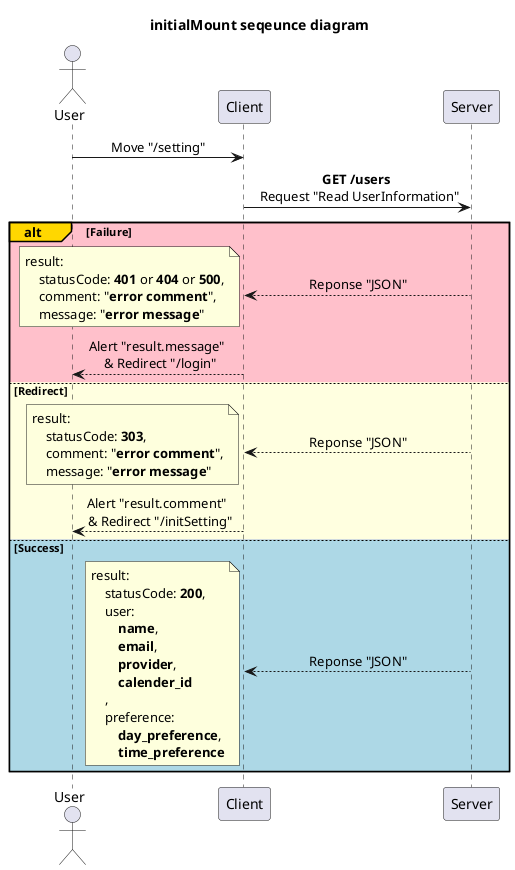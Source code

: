@startuml initialMount
'http://localhost:3000/setting

title initialMount seqeunce diagram

skinparam SequenceMessageAlignment center

participant Server order 30
participant Client order 20
actor User order 10

User -> Client: Move "/setting"

Client -> Server: **GET /users** \n Request "Read UserInformation"

alt#Gold #Pink Failure
    Client <-- Server: Reponse "JSON"
    note left
        result:
            statusCode: **401** or **404** or **500**,
            comment: "**error comment**",
            message: "**error message**"
    end note
    User <-- Client: Alert "result.message" \n & Redirect "/login"

else #LightYellow Redirect
    Client <-- Server: Reponse "JSON"
    note left
        result:
            statusCode: **303**,
            comment: "**error comment**",
            message: "**error message**"
    end note
    User <-- Client: Alert "result.comment" \n & Redirect "/initSetting"

else #LightBlue Success
    Client <-- Server: Reponse "JSON"
    note left
        result:
            statusCode: **200**,
            user:
                **name**,
                **email**,
                **provider**,
                **calender_id**
            ,
            preference:
                **day_preference**,
                **time_preference**
    end note
end

@enduml